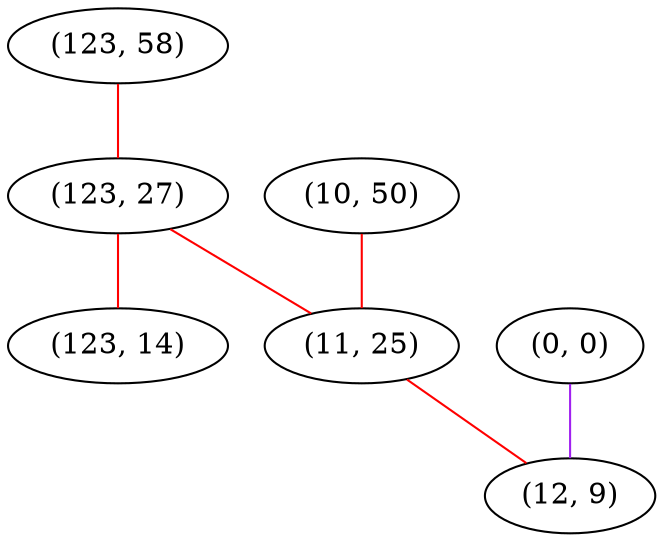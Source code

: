 graph "" {
"(123, 58)";
"(0, 0)";
"(123, 27)";
"(123, 14)";
"(10, 50)";
"(11, 25)";
"(12, 9)";
"(123, 58)" -- "(123, 27)"  [color=red, key=0, weight=1];
"(0, 0)" -- "(12, 9)"  [color=purple, key=0, weight=4];
"(123, 27)" -- "(11, 25)"  [color=red, key=0, weight=1];
"(123, 27)" -- "(123, 14)"  [color=red, key=0, weight=1];
"(10, 50)" -- "(11, 25)"  [color=red, key=0, weight=1];
"(11, 25)" -- "(12, 9)"  [color=red, key=0, weight=1];
}

